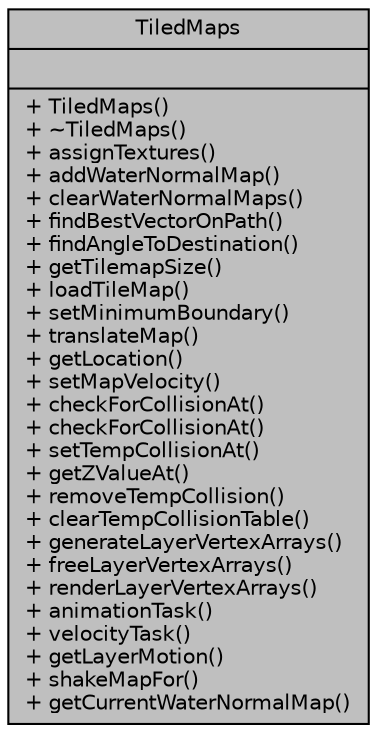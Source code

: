 digraph "TiledMaps"
{
 // LATEX_PDF_SIZE
  edge [fontname="Helvetica",fontsize="10",labelfontname="Helvetica",labelfontsize="10"];
  node [fontname="Helvetica",fontsize="10",shape=record];
  Node1 [label="{TiledMaps\n||+ TiledMaps()\l+ ~TiledMaps()\l+ assignTextures()\l+ addWaterNormalMap()\l+ clearWaterNormalMaps()\l+ findBestVectorOnPath()\l+ findAngleToDestination()\l+ getTilemapSize()\l+ loadTileMap()\l+ setMinimumBoundary()\l+ translateMap()\l+ getLocation()\l+ setMapVelocity()\l+ checkForCollisionAt()\l+ checkForCollisionAt()\l+ setTempCollisionAt()\l+ getZValueAt()\l+ removeTempCollision()\l+ clearTempCollisionTable()\l+ generateLayerVertexArrays()\l+ freeLayerVertexArrays()\l+ renderLayerVertexArrays()\l+ animationTask()\l+ velocityTask()\l+ getLayerMotion()\l+ shakeMapFor()\l+ getCurrentWaterNormalMap()\l}",height=0.2,width=0.4,color="black", fillcolor="grey75", style="filled", fontcolor="black",tooltip=" "];
}
